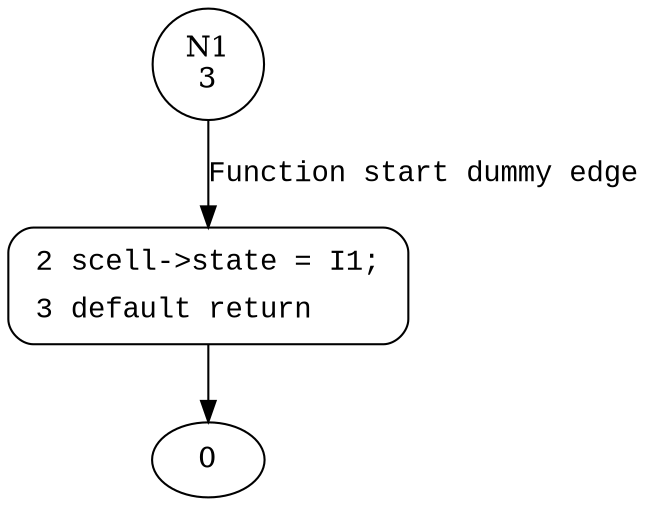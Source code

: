 digraph initial_cell {
1 [shape="circle" label="N1\n3"]
2 [shape="circle" label="N2\n2"]
2 [style="filled,bold" penwidth="1" fillcolor="white" fontname="Courier New" shape="Mrecord" label=<<table border="0" cellborder="0" cellpadding="3" bgcolor="white"><tr><td align="right">2</td><td align="left">scell-&gt;state = I1;</td></tr><tr><td align="right">3</td><td align="left">default return</td></tr></table>>]
2 -> 0[label=""]
1 -> 2 [label="Function start dummy edge" fontname="Courier New"]
}